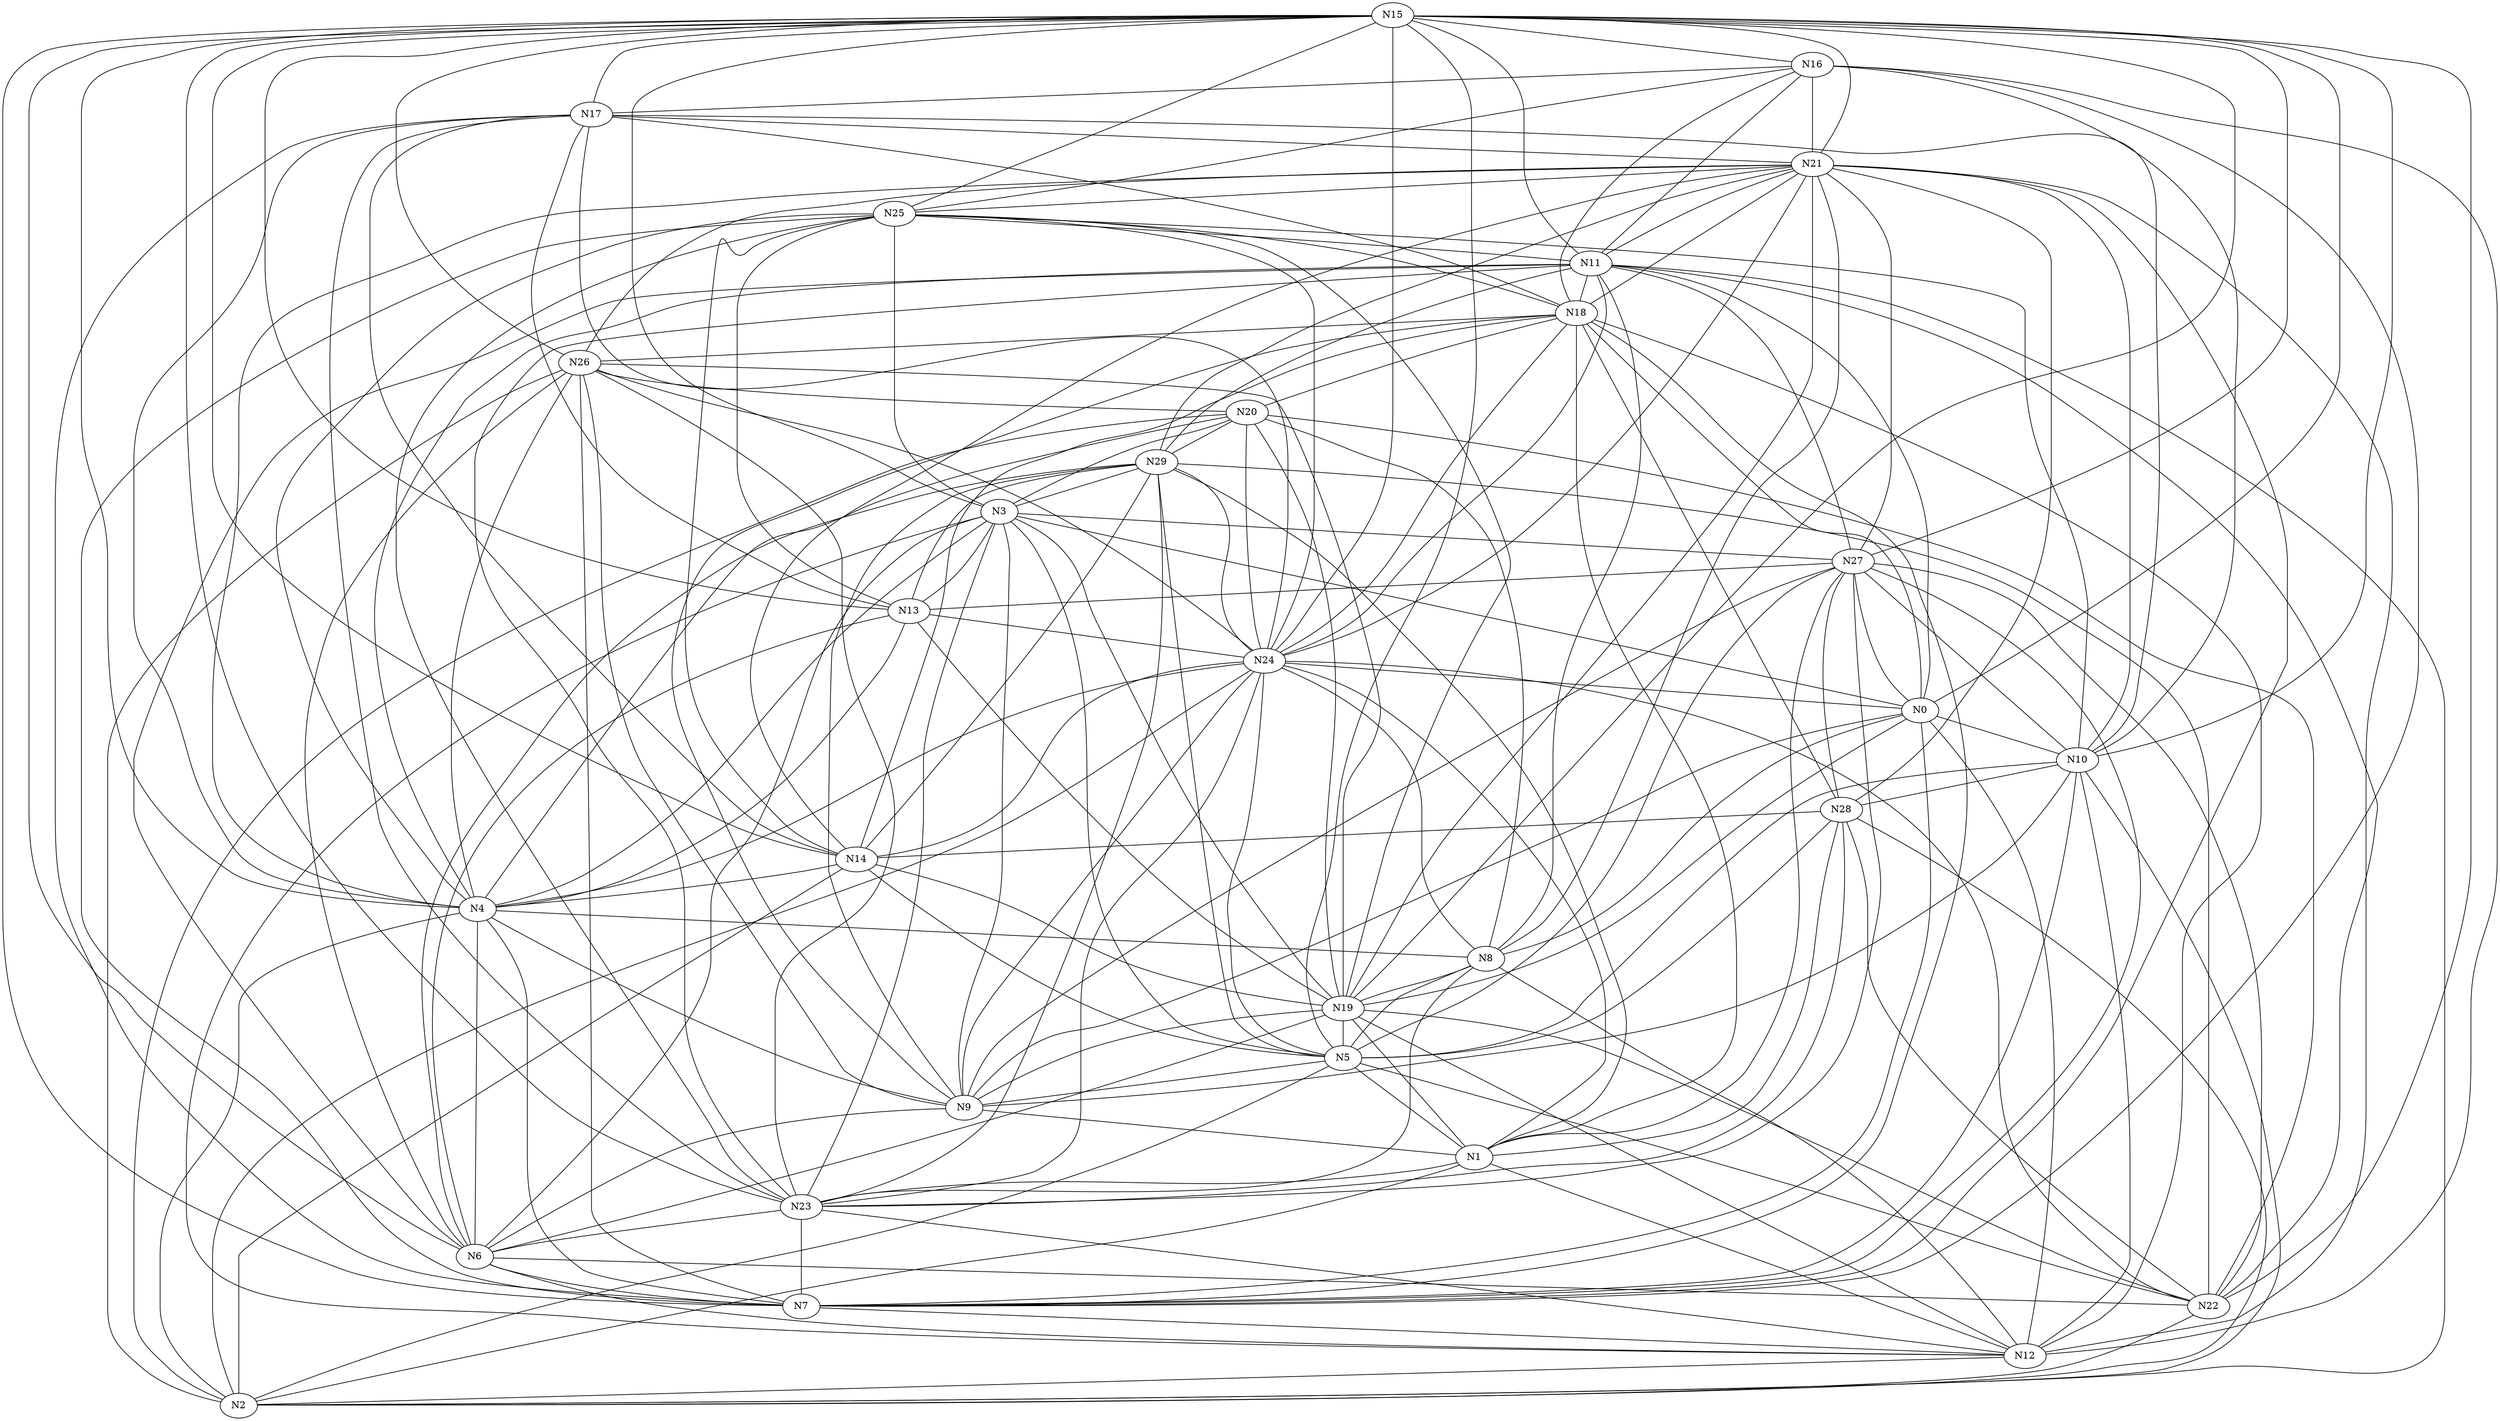 Graph G {
	N15--N16[weight=10];
	N15--N17[weight=67];
	N15--N25[weight=25];
	N15--N21[weight=89];
	N4--N11[weight=75];
	N4--N13[weight=62];
	N4--N15[weight=70];
	N6--N22[weight=64];
	N29--N22[weight=61];
	N13--N15[weight=75];
	N2--N11[weight=68];
	N13--N19[weight=47];
	N13--N17[weight=66];
	N12--N2[weight=11];
	N24--N9[weight=72];
	N15--N14[weight=12];
	N0--N3[weight=20];
	N0--N7[weight=61];
	N24--N0[weight=36];
	N29--N14[weight=68];
	N0--N9[weight=98];
	N24--N2[weight=42];
	N29--N11[weight=66];
	N8--N23[weight=82];
	N8--N24[weight=10];
	N8--N20[weight=84];
	N27--N7[weight=31];
	N25--N13[weight=95];
	N25--N11[weight=80];
	N27--N5[weight=1];
	N25--N10[weight=46];
	N22--N27[weight=75];
	N22--N28[weight=33];
	N7--N4[weight=25];
	N20--N2[weight=15];
	N0--N19[weight=68];
	N22--N20[weight=67];
	N15--N27[weight=59];
	N0--N18[weight=66];
	N15--N26[weight=20];
	N0--N15[weight=56];
	N22--N15[weight=18];
	N0--N11[weight=59];
	N0--N12[weight=93];
	N6--N13[weight=44];
	N25--N14[weight=36];
	N0--N10[weight=91];
	N6--N19[weight=32];
	N22--N11[weight=9];
	N6--N12[weight=35];
	N24--N22[weight=47];
	N24--N21[weight=82];
	N23--N7[weight=81];
	N23--N3[weight=95];
	N23--N15[weight=76];
	N1--N5[weight=96];
	N23--N6[weight=42];
	N19--N12[weight=32];
	N24--N17[weight=41];
	N19--N15[weight=75];
	N24--N15[weight=89];
	N23--N11[weight=47];
	N19--N21[weight=24];
	N19--N20[weight=87];
	N19--N22[weight=29];
	N19--N25[weight=19];
	N24--N29[weight=56];
	N19--N26[weight=42];
	N24--N26[weight=22];
	N24--N25[weight=49];
	N13--N24[weight=53];
	N6--N3[weight=7];
	N6--N4[weight=46];
	N13--N29[weight=69];
	N6--N7[weight=70];
	N24--N11[weight=27];
	N17--N4[weight=34];
	N14--N24[weight=63];
	N23--N25[weight=56];
	N23--N24[weight=88];
	N23--N29[weight=77];
	N23--N28[weight=5];
	N4--N21[weight=15];
	N4--N20[weight=37];
	N4--N25[weight=80];
	N28--N2[weight=12];
	N4--N24[weight=35];
	N4--N26[weight=53];
	N14--N19[weight=82];
	N14--N2[weight=59];
	N14--N4[weight=73];
	N2--N1[weight=80];
	N5--N29[weight=58];
	N5--N28[weight=78];
	N5--N24[weight=19];
	N28--N14[weight=52];
	N22--N5[weight=18];
	N22--N2[weight=55];
	N5--N10[weight=21];
	N16--N18[weight=44];
	N9--N6[weight=11];
	N9--N3[weight=40];
	N9--N4[weight=62];
	N16--N17[weight=58];
	N5--N14[weight=91];
	N12--N10[weight=67];
	N16--N21[weight=37];
	N9--N1[weight=54];
	N16--N25[weight=8];
	N21--N25[weight=22];
	N21--N27[weight=86];
	N21--N29[weight=94];
	N12--N18[weight=11];
	N12--N16[weight=46];
	N3--N25[weight=55];
	N18--N25[weight=46];
	N29--N9[weight=20];
	N18--N26[weight=76];
	N3--N27[weight=65];
	N9--N27[weight=7];
	N18--N7[weight=35];
	N18--N28[weight=56];
	N18--N21[weight=92];
	N18--N24[weight=15];
	N16--N10[weight=73];
	N3--N20[weight=55];
	N5--N9[weight=6];
	N29--N3[weight=38];
	N28--N21[weight=29];
	N28--N27[weight=74];
	N29--N6[weight=55];
	N12--N23[weight=61];
	N9--N18[weight=68];
	N5--N2[weight=9];
	N3--N12[weight=100];
	N5--N3[weight=39];
	N3--N13[weight=59];
	N10--N28[weight=57];
	N10--N21[weight=94];
	N0--N27[weight=33];
	N21--N8[weight=96];
	N11--N27[weight=94];
	N8--N12[weight=21];
	N10--N15[weight=31];
	N21--N12[weight=95];
	N21--N14[weight=13];
	N8--N0[weight=45];
	N8--N19[weight=94];
	N18--N14[weight=30];
	N11--N8[weight=16];
	N18--N17[weight=33];
	N8--N5[weight=67];
	N19--N9[weight=67];
	N11--N6[weight=31];
	N1--N19[weight=77];
	N19--N3[weight=17];
	N1--N18[weight=38];
	N27--N23[weight=69];
	N20--N18[weight=37];
	N10--N9[weight=88];
	N19--N5[weight=54];
	N17--N14[weight=54];
	N10--N2[weight=54];
	N17--N10[weight=67];
	N26--N2[weight=82];
	N26--N20[weight=82];
	N26--N21[weight=61];
	N7--N10[weight=79];
	N26--N23[weight=10];
	N7--N12[weight=40];
	N7--N15[weight=32];
	N7--N16[weight=30];
	N7--N17[weight=46];
	N26--N9[weight=45];
	N26--N6[weight=73];
	N1--N12[weight=21];
	N4--N3[weight=21];
	N27--N13[weight=80];
	N1--N29[weight=31];
	N4--N2[weight=98];
	N1--N28[weight=10];
	N20--N29[weight=87];
	N1--N27[weight=27];
	N11--N21[weight=17];
	N27--N10[weight=59];
	N17--N23[weight=66];
	N17--N21[weight=96];
	N20--N24[weight=30];
	N7--N21[weight=14];
	N15--N3[weight=62];
	N7--N25[weight=36];
	N7--N26[weight=72];
	N15--N6[weight=41];
	N15--N5[weight=84];
	N4--N8[weight=60];
	N11--N18[weight=53];
	N1--N24[weight=87];
	N11--N15[weight=64];
	N1--N23[weight=73];
	N11--N16[weight=49];
}